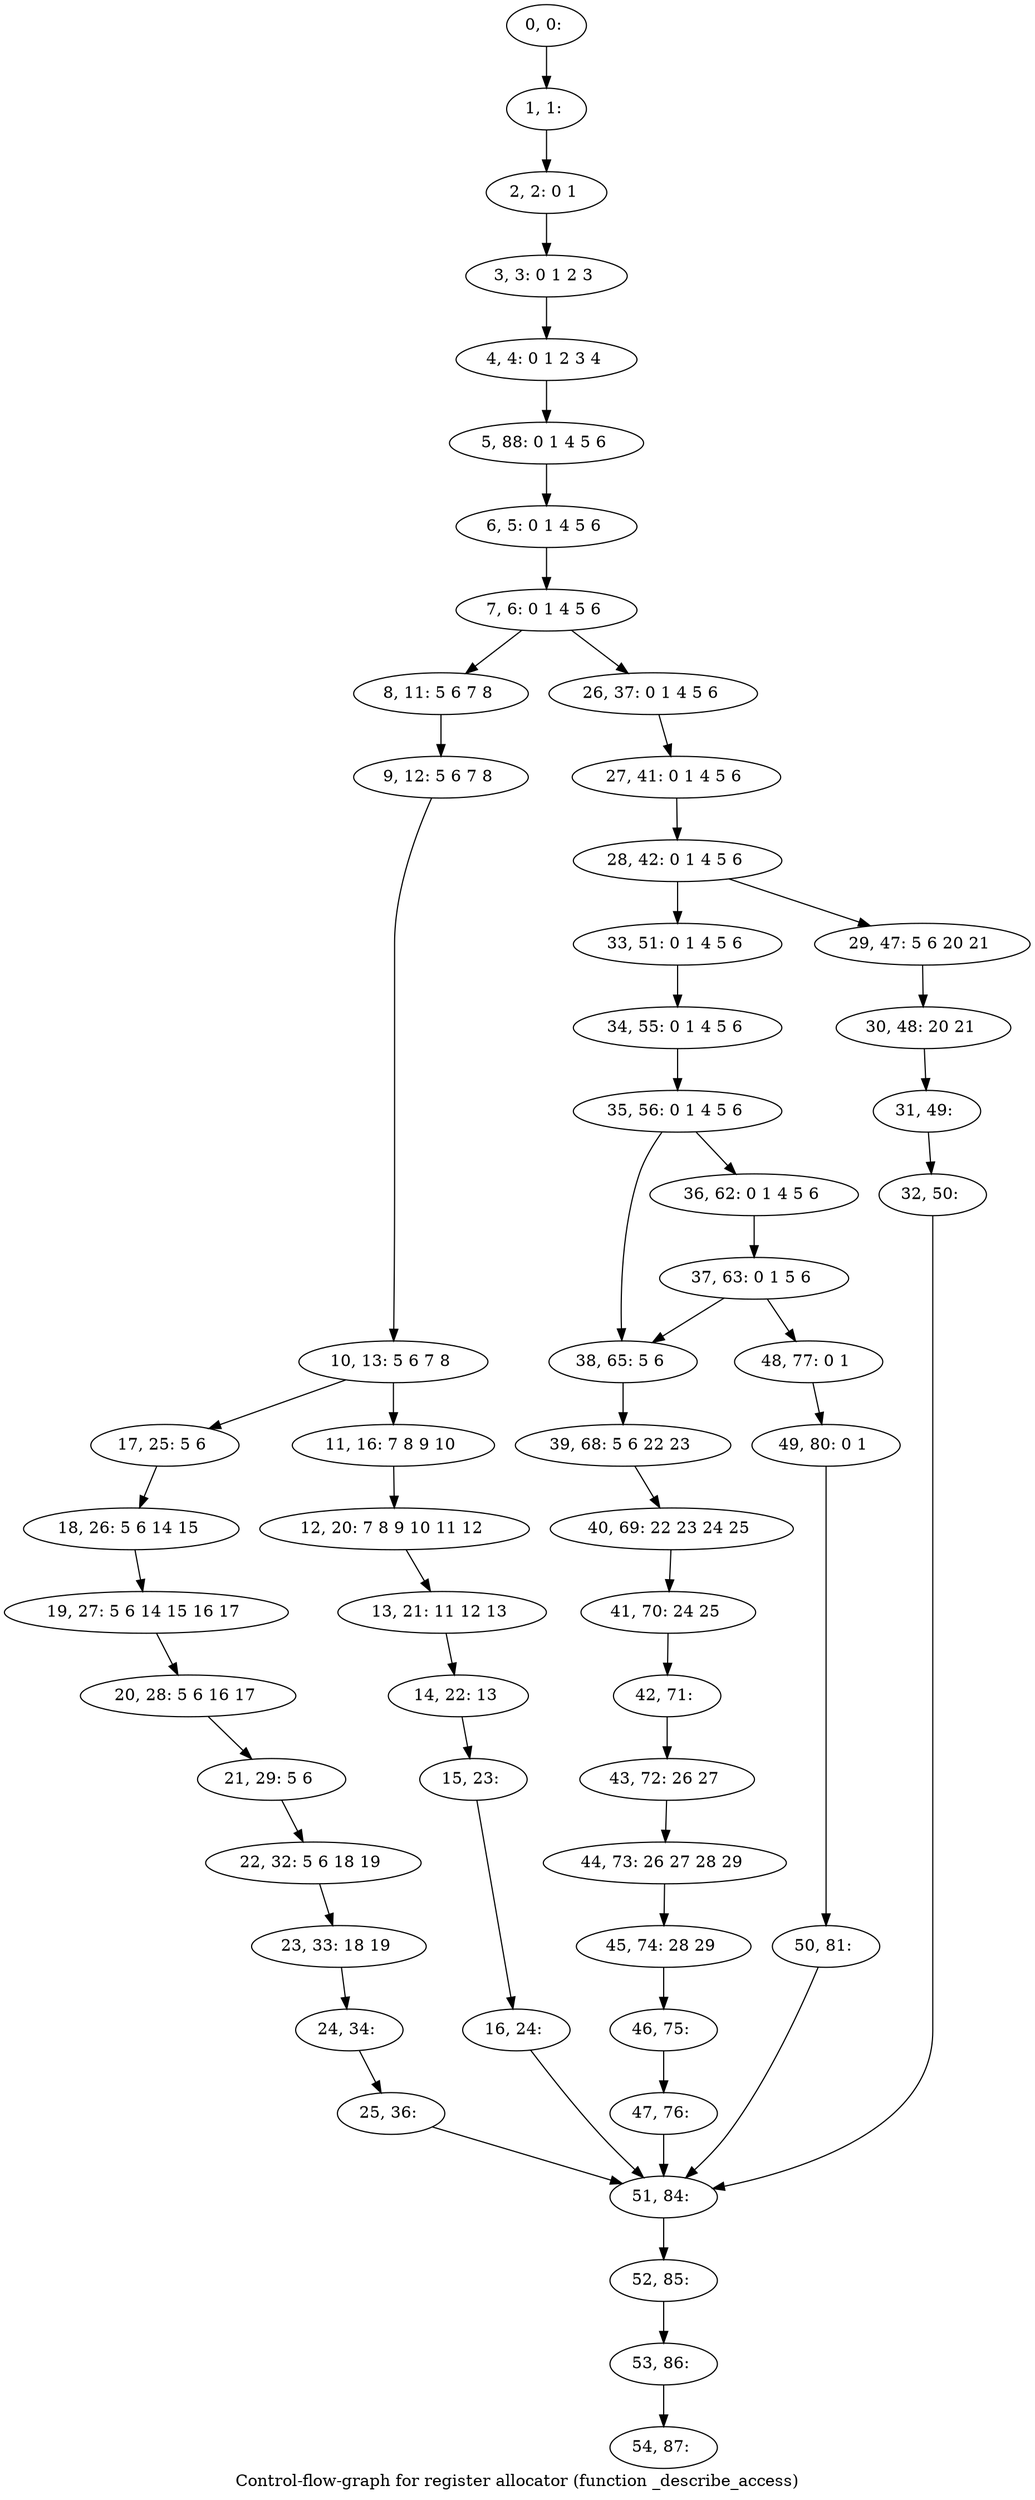 digraph G {
graph [label="Control-flow-graph for register allocator (function _describe_access)"]
0[label="0, 0: "];
1[label="1, 1: "];
2[label="2, 2: 0 1 "];
3[label="3, 3: 0 1 2 3 "];
4[label="4, 4: 0 1 2 3 4 "];
5[label="5, 88: 0 1 4 5 6 "];
6[label="6, 5: 0 1 4 5 6 "];
7[label="7, 6: 0 1 4 5 6 "];
8[label="8, 11: 5 6 7 8 "];
9[label="9, 12: 5 6 7 8 "];
10[label="10, 13: 5 6 7 8 "];
11[label="11, 16: 7 8 9 10 "];
12[label="12, 20: 7 8 9 10 11 12 "];
13[label="13, 21: 11 12 13 "];
14[label="14, 22: 13 "];
15[label="15, 23: "];
16[label="16, 24: "];
17[label="17, 25: 5 6 "];
18[label="18, 26: 5 6 14 15 "];
19[label="19, 27: 5 6 14 15 16 17 "];
20[label="20, 28: 5 6 16 17 "];
21[label="21, 29: 5 6 "];
22[label="22, 32: 5 6 18 19 "];
23[label="23, 33: 18 19 "];
24[label="24, 34: "];
25[label="25, 36: "];
26[label="26, 37: 0 1 4 5 6 "];
27[label="27, 41: 0 1 4 5 6 "];
28[label="28, 42: 0 1 4 5 6 "];
29[label="29, 47: 5 6 20 21 "];
30[label="30, 48: 20 21 "];
31[label="31, 49: "];
32[label="32, 50: "];
33[label="33, 51: 0 1 4 5 6 "];
34[label="34, 55: 0 1 4 5 6 "];
35[label="35, 56: 0 1 4 5 6 "];
36[label="36, 62: 0 1 4 5 6 "];
37[label="37, 63: 0 1 5 6 "];
38[label="38, 65: 5 6 "];
39[label="39, 68: 5 6 22 23 "];
40[label="40, 69: 22 23 24 25 "];
41[label="41, 70: 24 25 "];
42[label="42, 71: "];
43[label="43, 72: 26 27 "];
44[label="44, 73: 26 27 28 29 "];
45[label="45, 74: 28 29 "];
46[label="46, 75: "];
47[label="47, 76: "];
48[label="48, 77: 0 1 "];
49[label="49, 80: 0 1 "];
50[label="50, 81: "];
51[label="51, 84: "];
52[label="52, 85: "];
53[label="53, 86: "];
54[label="54, 87: "];
0->1 ;
1->2 ;
2->3 ;
3->4 ;
4->5 ;
5->6 ;
6->7 ;
7->8 ;
7->26 ;
8->9 ;
9->10 ;
10->11 ;
10->17 ;
11->12 ;
12->13 ;
13->14 ;
14->15 ;
15->16 ;
16->51 ;
17->18 ;
18->19 ;
19->20 ;
20->21 ;
21->22 ;
22->23 ;
23->24 ;
24->25 ;
25->51 ;
26->27 ;
27->28 ;
28->29 ;
28->33 ;
29->30 ;
30->31 ;
31->32 ;
32->51 ;
33->34 ;
34->35 ;
35->36 ;
35->38 ;
36->37 ;
37->38 ;
37->48 ;
38->39 ;
39->40 ;
40->41 ;
41->42 ;
42->43 ;
43->44 ;
44->45 ;
45->46 ;
46->47 ;
47->51 ;
48->49 ;
49->50 ;
50->51 ;
51->52 ;
52->53 ;
53->54 ;
}
